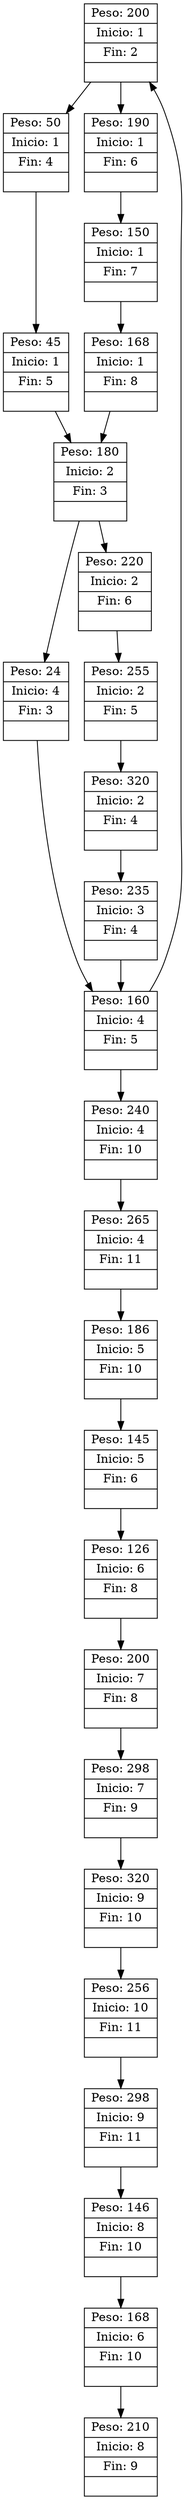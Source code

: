 digraph G{
 node [shape=record];
n1c2[label="{Peso: 20|Inicio: 1| Fin: 2|}"];
n1c2->n1c4;
n1c4[label="{Peso: 50|Inicio: 1| Fin: 4|}"];
n1c4->n1c5;
n1c5[label="{Peso: 45|Inicio: 1| Fin: 5|}"];
n1c5->n2c3;
n2c3[label="{Peso: 15|Inicio: 2| Fin: 3|}"];
n2c3->n4c3;
n4c3[label="{Peso: 24|Inicio: 4| Fin: 3|}"];
n4c3->n4c5;
n4c5[label="{Peso: 23|Inicio: 4| Fin: 5|}"];
n4c5->n1c2;
n1c2[label="{Peso: 200|Inicio: 1| Fin: 2|}"];
n1c2->n1c6;
n1c6[label="{Peso: 190|Inicio: 1| Fin: 6|}"];
n1c6->n1c7;
n1c7[label="{Peso: 150|Inicio: 1| Fin: 7|}"];
n1c7->n1c8;
n1c8[label="{Peso: 168|Inicio: 1| Fin: 8|}"];
n1c8->n2c3;
n2c3[label="{Peso: 180|Inicio: 2| Fin: 3|}"];
n2c3->n2c6;
n2c6[label="{Peso: 220|Inicio: 2| Fin: 6|}"];
n2c6->n2c5;
n2c5[label="{Peso: 255|Inicio: 2| Fin: 5|}"];
n2c5->n2c4;
n2c4[label="{Peso: 320|Inicio: 2| Fin: 4|}"];
n2c4->n3c4;
n3c4[label="{Peso: 235|Inicio: 3| Fin: 4|}"];
n3c4->n4c5;
n4c5[label="{Peso: 160|Inicio: 4| Fin: 5|}"];
n4c5->n4c10;
n4c10[label="{Peso: 240|Inicio: 4| Fin: 10|}"];
n4c10->n4c11;
n4c11[label="{Peso: 265|Inicio: 4| Fin: 11|}"];
n4c11->n5c10;
n5c10[label="{Peso: 186|Inicio: 5| Fin: 10|}"];
n5c10->n5c6;
n5c6[label="{Peso: 145|Inicio: 5| Fin: 6|}"];
n5c6->n6c8;
n6c8[label="{Peso: 126|Inicio: 6| Fin: 8|}"];
n6c8->n7c8;
n7c8[label="{Peso: 200|Inicio: 7| Fin: 8|}"];
n7c8->n7c9;
n7c9[label="{Peso: 298|Inicio: 7| Fin: 9|}"];
n7c9->n9c10;
n9c10[label="{Peso: 320|Inicio: 9| Fin: 10|}"];
n9c10->n10c11;
n10c11[label="{Peso: 256|Inicio: 10| Fin: 11|}"];
n10c11->n9c11;
n9c11[label="{Peso: 298|Inicio: 9| Fin: 11|}"];
n9c11->n8c10;
n8c10[label="{Peso: 146|Inicio: 8| Fin: 10|}"];
n8c10->n6c10;
n6c10[label="{Peso: 168|Inicio: 6| Fin: 10|}"];
n6c10->n8c9;
n8c9[label="{Peso: 210|Inicio: 8| Fin: 9|}"];
}